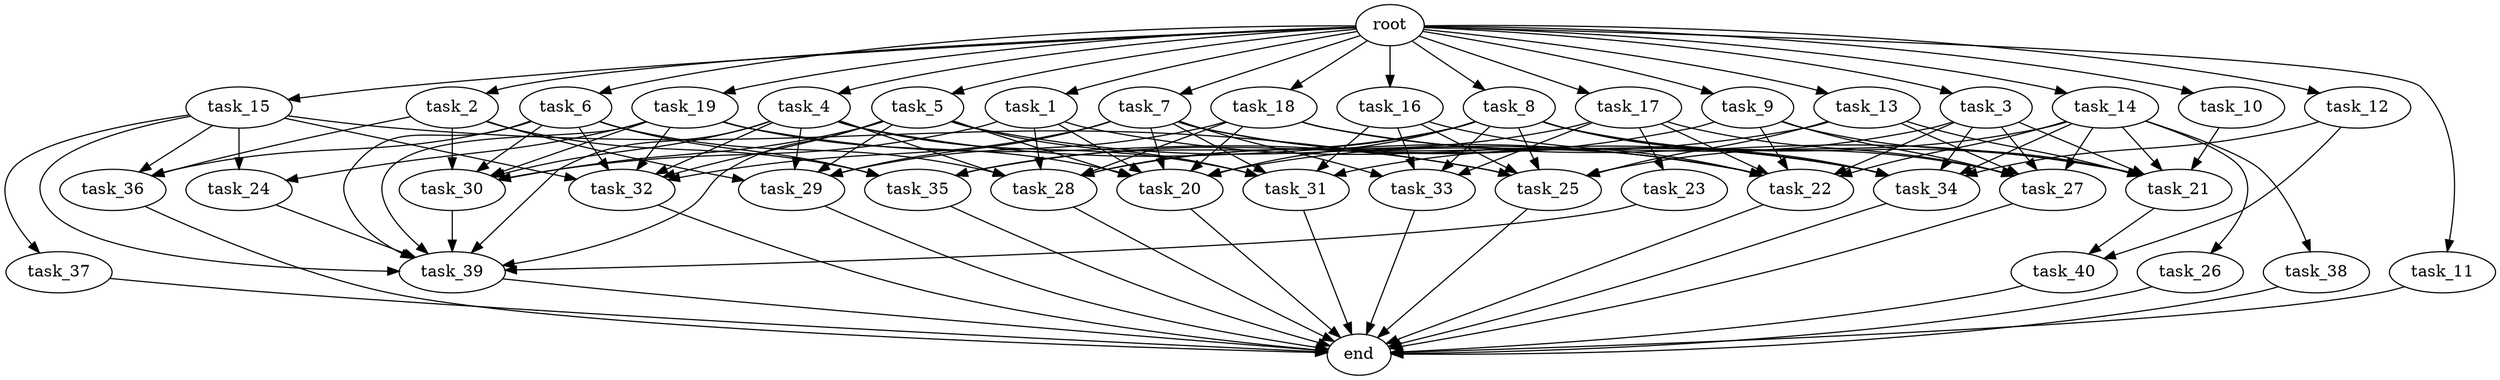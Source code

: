 digraph G {
  root [size="0.000000e+00"];
  task_1 [size="5.337141e+09"];
  task_2 [size="6.509514e+09"];
  task_3 [size="6.605668e+09"];
  task_4 [size="9.102385e+09"];
  task_5 [size="3.296113e+09"];
  task_6 [size="2.883878e+09"];
  task_7 [size="9.327923e+09"];
  task_8 [size="2.280556e+09"];
  task_9 [size="1.638201e+08"];
  task_10 [size="6.998333e+09"];
  task_11 [size="1.825343e+09"];
  task_12 [size="4.504850e+09"];
  task_13 [size="7.413384e+09"];
  task_14 [size="9.877115e+09"];
  task_15 [size="8.756901e+09"];
  task_16 [size="1.375569e+09"];
  task_17 [size="1.931892e+09"];
  task_18 [size="5.916192e+09"];
  task_19 [size="5.311014e+09"];
  task_20 [size="9.154287e+09"];
  task_21 [size="9.390529e+09"];
  task_22 [size="3.002412e+09"];
  task_23 [size="8.267282e+09"];
  task_24 [size="9.291510e+09"];
  task_25 [size="1.616992e+09"];
  task_26 [size="3.977519e+09"];
  task_27 [size="4.611490e+09"];
  task_28 [size="5.040653e+09"];
  task_29 [size="4.917460e+09"];
  task_30 [size="8.472600e+09"];
  task_31 [size="7.743738e+09"];
  task_32 [size="5.264029e+09"];
  task_33 [size="9.090025e+09"];
  task_34 [size="1.288550e+09"];
  task_35 [size="4.503062e+09"];
  task_36 [size="6.429957e+09"];
  task_37 [size="6.489667e+09"];
  task_38 [size="5.790279e+08"];
  task_39 [size="6.572988e+09"];
  task_40 [size="9.725339e+09"];
  end [size="0.000000e+00"];

  root -> task_1 [size="1.000000e-12"];
  root -> task_2 [size="1.000000e-12"];
  root -> task_3 [size="1.000000e-12"];
  root -> task_4 [size="1.000000e-12"];
  root -> task_5 [size="1.000000e-12"];
  root -> task_6 [size="1.000000e-12"];
  root -> task_7 [size="1.000000e-12"];
  root -> task_8 [size="1.000000e-12"];
  root -> task_9 [size="1.000000e-12"];
  root -> task_10 [size="1.000000e-12"];
  root -> task_11 [size="1.000000e-12"];
  root -> task_12 [size="1.000000e-12"];
  root -> task_13 [size="1.000000e-12"];
  root -> task_14 [size="1.000000e-12"];
  root -> task_15 [size="1.000000e-12"];
  root -> task_16 [size="1.000000e-12"];
  root -> task_17 [size="1.000000e-12"];
  root -> task_18 [size="1.000000e-12"];
  root -> task_19 [size="1.000000e-12"];
  task_1 -> task_20 [size="1.307755e+08"];
  task_1 -> task_28 [size="8.401089e+07"];
  task_1 -> task_30 [size="1.412100e+08"];
  task_1 -> task_34 [size="1.840786e+07"];
  task_2 -> task_29 [size="9.834920e+07"];
  task_2 -> task_30 [size="1.412100e+08"];
  task_2 -> task_35 [size="1.125766e+08"];
  task_2 -> task_36 [size="2.143319e+08"];
  task_3 -> task_21 [size="1.341504e+08"];
  task_3 -> task_22 [size="3.753015e+07"];
  task_3 -> task_27 [size="7.685817e+07"];
  task_3 -> task_31 [size="1.548748e+08"];
  task_3 -> task_34 [size="1.840786e+07"];
  task_4 -> task_22 [size="3.753015e+07"];
  task_4 -> task_28 [size="8.401089e+07"];
  task_4 -> task_29 [size="9.834920e+07"];
  task_4 -> task_30 [size="1.412100e+08"];
  task_4 -> task_31 [size="1.548748e+08"];
  task_4 -> task_32 [size="8.773381e+07"];
  task_4 -> task_39 [size="8.216234e+07"];
  task_5 -> task_20 [size="1.307755e+08"];
  task_5 -> task_22 [size="3.753015e+07"];
  task_5 -> task_29 [size="9.834920e+07"];
  task_5 -> task_30 [size="1.412100e+08"];
  task_5 -> task_31 [size="1.548748e+08"];
  task_5 -> task_32 [size="8.773381e+07"];
  task_5 -> task_39 [size="8.216234e+07"];
  task_6 -> task_28 [size="8.401089e+07"];
  task_6 -> task_30 [size="1.412100e+08"];
  task_6 -> task_32 [size="8.773381e+07"];
  task_6 -> task_35 [size="1.125766e+08"];
  task_6 -> task_36 [size="2.143319e+08"];
  task_6 -> task_39 [size="8.216234e+07"];
  task_7 -> task_20 [size="1.307755e+08"];
  task_7 -> task_22 [size="3.753015e+07"];
  task_7 -> task_29 [size="9.834920e+07"];
  task_7 -> task_31 [size="1.548748e+08"];
  task_7 -> task_32 [size="8.773381e+07"];
  task_7 -> task_33 [size="2.272506e+08"];
  task_7 -> task_34 [size="1.840786e+07"];
  task_8 -> task_20 [size="1.307755e+08"];
  task_8 -> task_21 [size="1.341504e+08"];
  task_8 -> task_25 [size="2.694987e+07"];
  task_8 -> task_27 [size="7.685817e+07"];
  task_8 -> task_28 [size="8.401089e+07"];
  task_8 -> task_33 [size="2.272506e+08"];
  task_8 -> task_34 [size="1.840786e+07"];
  task_8 -> task_35 [size="1.125766e+08"];
  task_9 -> task_21 [size="1.341504e+08"];
  task_9 -> task_22 [size="3.753015e+07"];
  task_9 -> task_27 [size="7.685817e+07"];
  task_9 -> task_35 [size="1.125766e+08"];
  task_10 -> task_21 [size="1.341504e+08"];
  task_11 -> end [size="1.000000e-12"];
  task_12 -> task_34 [size="1.840786e+07"];
  task_12 -> task_40 [size="4.862669e+08"];
  task_13 -> task_20 [size="1.307755e+08"];
  task_13 -> task_21 [size="1.341504e+08"];
  task_13 -> task_25 [size="2.694987e+07"];
  task_13 -> task_27 [size="7.685817e+07"];
  task_14 -> task_21 [size="1.341504e+08"];
  task_14 -> task_22 [size="3.753015e+07"];
  task_14 -> task_25 [size="2.694987e+07"];
  task_14 -> task_26 [size="3.977519e+08"];
  task_14 -> task_27 [size="7.685817e+07"];
  task_14 -> task_34 [size="1.840786e+07"];
  task_14 -> task_38 [size="5.790279e+07"];
  task_15 -> task_24 [size="4.645755e+08"];
  task_15 -> task_25 [size="2.694987e+07"];
  task_15 -> task_32 [size="8.773381e+07"];
  task_15 -> task_36 [size="2.143319e+08"];
  task_15 -> task_37 [size="6.489667e+08"];
  task_15 -> task_39 [size="8.216234e+07"];
  task_16 -> task_22 [size="3.753015e+07"];
  task_16 -> task_25 [size="2.694987e+07"];
  task_16 -> task_31 [size="1.548748e+08"];
  task_16 -> task_33 [size="2.272506e+08"];
  task_17 -> task_22 [size="3.753015e+07"];
  task_17 -> task_23 [size="8.267282e+08"];
  task_17 -> task_27 [size="7.685817e+07"];
  task_17 -> task_28 [size="8.401089e+07"];
  task_17 -> task_33 [size="2.272506e+08"];
  task_18 -> task_20 [size="1.307755e+08"];
  task_18 -> task_21 [size="1.341504e+08"];
  task_18 -> task_28 [size="8.401089e+07"];
  task_18 -> task_29 [size="9.834920e+07"];
  task_18 -> task_34 [size="1.840786e+07"];
  task_19 -> task_20 [size="1.307755e+08"];
  task_19 -> task_24 [size="4.645755e+08"];
  task_19 -> task_25 [size="2.694987e+07"];
  task_19 -> task_30 [size="1.412100e+08"];
  task_19 -> task_32 [size="8.773381e+07"];
  task_19 -> task_39 [size="8.216234e+07"];
  task_20 -> end [size="1.000000e-12"];
  task_21 -> task_40 [size="4.862669e+08"];
  task_22 -> end [size="1.000000e-12"];
  task_23 -> task_39 [size="8.216234e+07"];
  task_24 -> task_39 [size="8.216234e+07"];
  task_25 -> end [size="1.000000e-12"];
  task_26 -> end [size="1.000000e-12"];
  task_27 -> end [size="1.000000e-12"];
  task_28 -> end [size="1.000000e-12"];
  task_29 -> end [size="1.000000e-12"];
  task_30 -> task_39 [size="8.216234e+07"];
  task_31 -> end [size="1.000000e-12"];
  task_32 -> end [size="1.000000e-12"];
  task_33 -> end [size="1.000000e-12"];
  task_34 -> end [size="1.000000e-12"];
  task_35 -> end [size="1.000000e-12"];
  task_36 -> end [size="1.000000e-12"];
  task_37 -> end [size="1.000000e-12"];
  task_38 -> end [size="1.000000e-12"];
  task_39 -> end [size="1.000000e-12"];
  task_40 -> end [size="1.000000e-12"];
}
